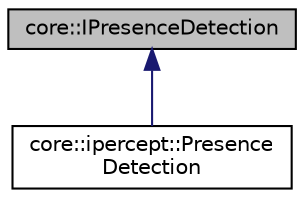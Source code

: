 digraph "core::IPresenceDetection"
{
  edge [fontname="Helvetica",fontsize="10",labelfontname="Helvetica",labelfontsize="10"];
  node [fontname="Helvetica",fontsize="10",shape=record];
  Node1 [label="core::IPresenceDetection",height=0.2,width=0.4,color="black", fillcolor="grey75", style="filled" fontcolor="black"];
  Node1 -> Node2 [dir="back",color="midnightblue",fontsize="10",style="solid",fontname="Helvetica"];
  Node2 [label="core::ipercept::Presence\lDetection",height=0.2,width=0.4,color="black", fillcolor="white", style="filled",URL="$classcore_1_1ipercept_1_1_presence_detection.html"];
}
